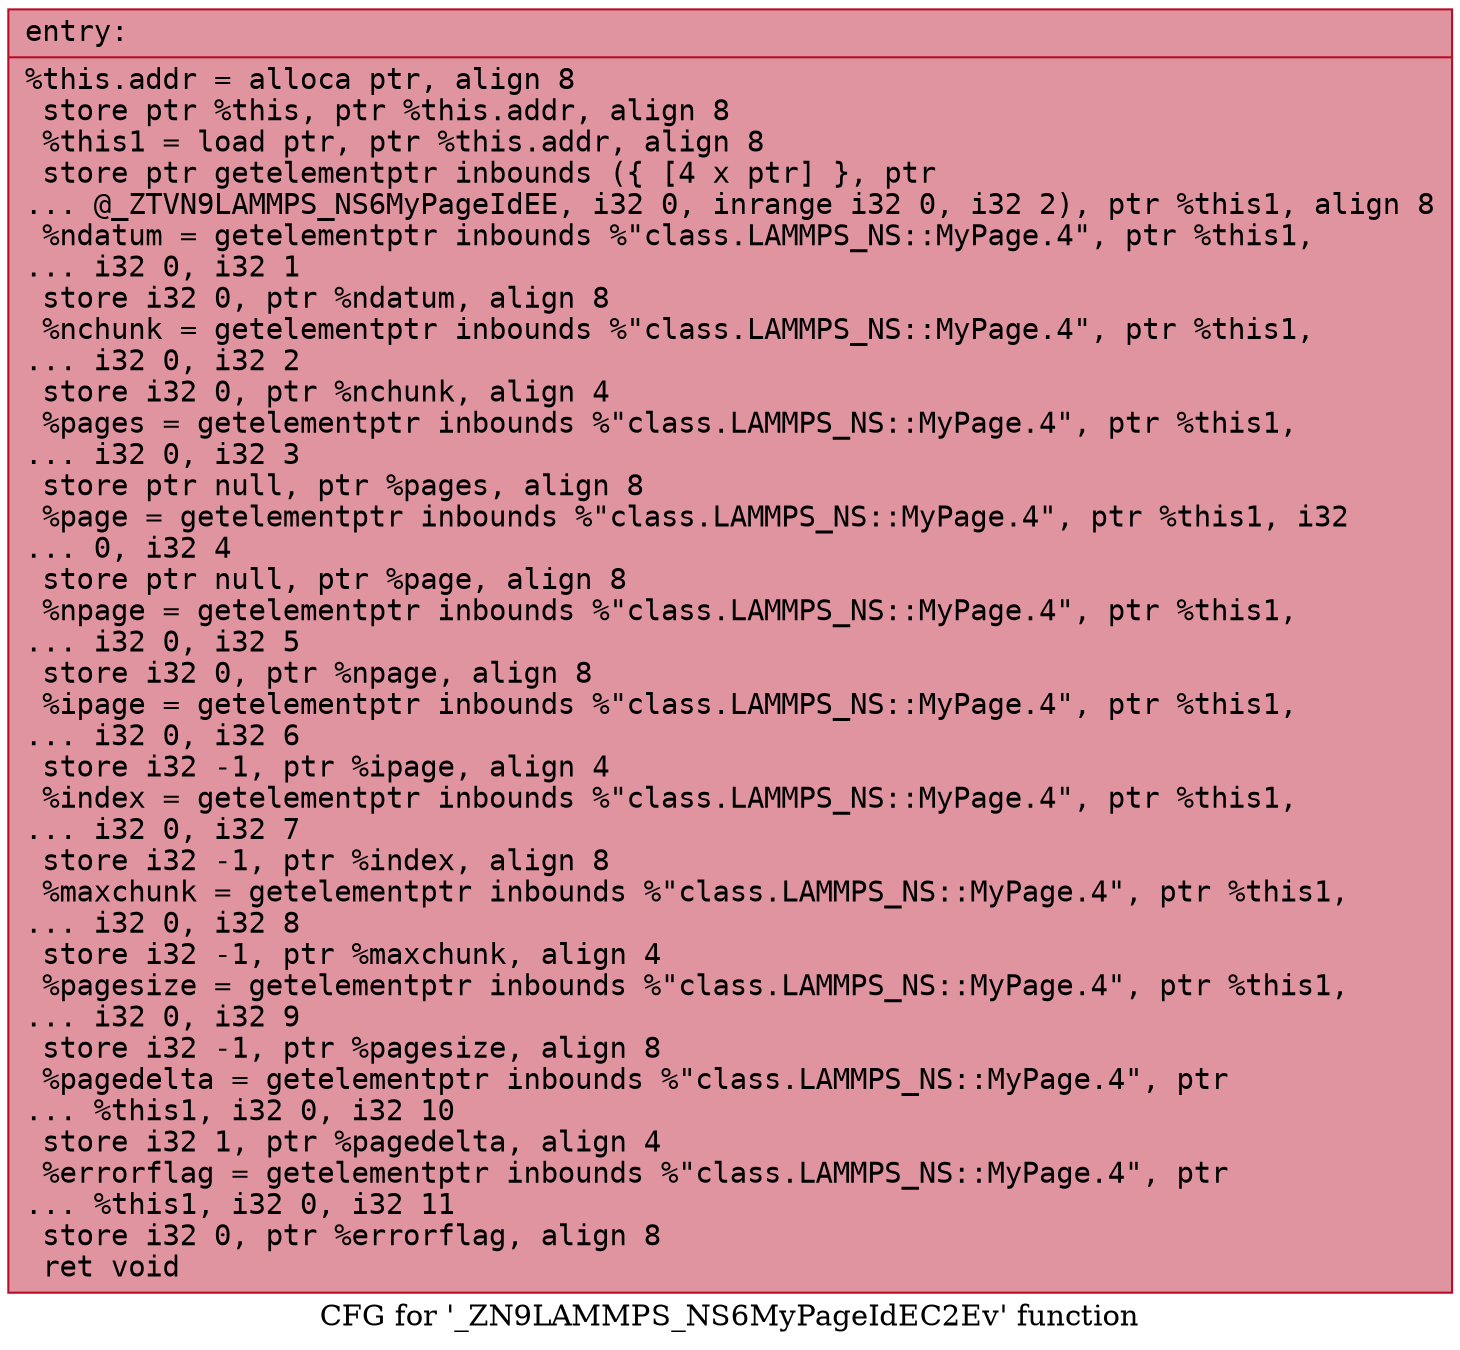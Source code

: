 digraph "CFG for '_ZN9LAMMPS_NS6MyPageIdEC2Ev' function" {
	label="CFG for '_ZN9LAMMPS_NS6MyPageIdEC2Ev' function";

	Node0x556aef9db3c0 [shape=record,color="#b70d28ff", style=filled, fillcolor="#b70d2870" fontname="Courier",label="{entry:\l|  %this.addr = alloca ptr, align 8\l  store ptr %this, ptr %this.addr, align 8\l  %this1 = load ptr, ptr %this.addr, align 8\l  store ptr getelementptr inbounds (\{ [4 x ptr] \}, ptr\l... @_ZTVN9LAMMPS_NS6MyPageIdEE, i32 0, inrange i32 0, i32 2), ptr %this1, align 8\l  %ndatum = getelementptr inbounds %\"class.LAMMPS_NS::MyPage.4\", ptr %this1,\l... i32 0, i32 1\l  store i32 0, ptr %ndatum, align 8\l  %nchunk = getelementptr inbounds %\"class.LAMMPS_NS::MyPage.4\", ptr %this1,\l... i32 0, i32 2\l  store i32 0, ptr %nchunk, align 4\l  %pages = getelementptr inbounds %\"class.LAMMPS_NS::MyPage.4\", ptr %this1,\l... i32 0, i32 3\l  store ptr null, ptr %pages, align 8\l  %page = getelementptr inbounds %\"class.LAMMPS_NS::MyPage.4\", ptr %this1, i32\l... 0, i32 4\l  store ptr null, ptr %page, align 8\l  %npage = getelementptr inbounds %\"class.LAMMPS_NS::MyPage.4\", ptr %this1,\l... i32 0, i32 5\l  store i32 0, ptr %npage, align 8\l  %ipage = getelementptr inbounds %\"class.LAMMPS_NS::MyPage.4\", ptr %this1,\l... i32 0, i32 6\l  store i32 -1, ptr %ipage, align 4\l  %index = getelementptr inbounds %\"class.LAMMPS_NS::MyPage.4\", ptr %this1,\l... i32 0, i32 7\l  store i32 -1, ptr %index, align 8\l  %maxchunk = getelementptr inbounds %\"class.LAMMPS_NS::MyPage.4\", ptr %this1,\l... i32 0, i32 8\l  store i32 -1, ptr %maxchunk, align 4\l  %pagesize = getelementptr inbounds %\"class.LAMMPS_NS::MyPage.4\", ptr %this1,\l... i32 0, i32 9\l  store i32 -1, ptr %pagesize, align 8\l  %pagedelta = getelementptr inbounds %\"class.LAMMPS_NS::MyPage.4\", ptr\l... %this1, i32 0, i32 10\l  store i32 1, ptr %pagedelta, align 4\l  %errorflag = getelementptr inbounds %\"class.LAMMPS_NS::MyPage.4\", ptr\l... %this1, i32 0, i32 11\l  store i32 0, ptr %errorflag, align 8\l  ret void\l}"];
}
